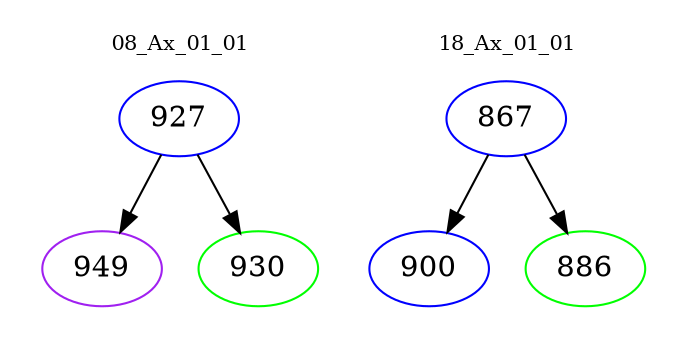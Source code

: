 digraph{
subgraph cluster_0 {
color = white
label = "08_Ax_01_01";
fontsize=10;
T0_927 [label="927", color="blue"]
T0_927 -> T0_949 [color="black"]
T0_949 [label="949", color="purple"]
T0_927 -> T0_930 [color="black"]
T0_930 [label="930", color="green"]
}
subgraph cluster_1 {
color = white
label = "18_Ax_01_01";
fontsize=10;
T1_867 [label="867", color="blue"]
T1_867 -> T1_900 [color="black"]
T1_900 [label="900", color="blue"]
T1_867 -> T1_886 [color="black"]
T1_886 [label="886", color="green"]
}
}
